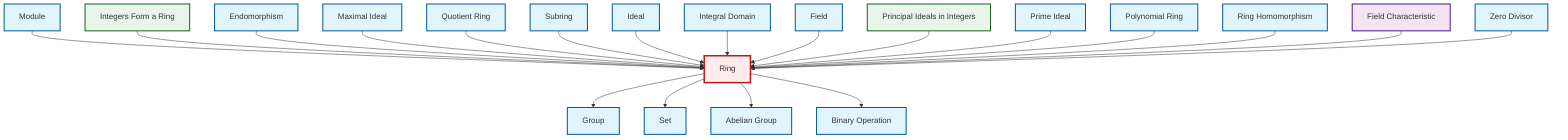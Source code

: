 graph TD
    classDef definition fill:#e1f5fe,stroke:#01579b,stroke-width:2px
    classDef theorem fill:#f3e5f5,stroke:#4a148c,stroke-width:2px
    classDef axiom fill:#fff3e0,stroke:#e65100,stroke-width:2px
    classDef example fill:#e8f5e9,stroke:#1b5e20,stroke-width:2px
    classDef current fill:#ffebee,stroke:#b71c1c,stroke-width:3px
    def-field["Field"]:::definition
    thm-field-characteristic["Field Characteristic"]:::theorem
    def-binary-operation["Binary Operation"]:::definition
    def-integral-domain["Integral Domain"]:::definition
    def-zero-divisor["Zero Divisor"]:::definition
    ex-principal-ideal["Principal Ideals in Integers"]:::example
    ex-integers-ring["Integers Form a Ring"]:::example
    def-subring["Subring"]:::definition
    def-quotient-ring["Quotient Ring"]:::definition
    def-polynomial-ring["Polynomial Ring"]:::definition
    def-group["Group"]:::definition
    def-ring-homomorphism["Ring Homomorphism"]:::definition
    def-maximal-ideal["Maximal Ideal"]:::definition
    def-endomorphism["Endomorphism"]:::definition
    def-module["Module"]:::definition
    def-set["Set"]:::definition
    def-ring["Ring"]:::definition
    def-abelian-group["Abelian Group"]:::definition
    def-ideal["Ideal"]:::definition
    def-prime-ideal["Prime Ideal"]:::definition
    def-ring --> def-group
    def-module --> def-ring
    ex-integers-ring --> def-ring
    def-endomorphism --> def-ring
    def-maximal-ideal --> def-ring
    def-quotient-ring --> def-ring
    def-ring --> def-set
    def-ring --> def-abelian-group
    def-subring --> def-ring
    def-ideal --> def-ring
    def-integral-domain --> def-ring
    def-field --> def-ring
    def-ring --> def-binary-operation
    ex-principal-ideal --> def-ring
    def-prime-ideal --> def-ring
    def-polynomial-ring --> def-ring
    def-ring-homomorphism --> def-ring
    thm-field-characteristic --> def-ring
    def-zero-divisor --> def-ring
    class def-ring current